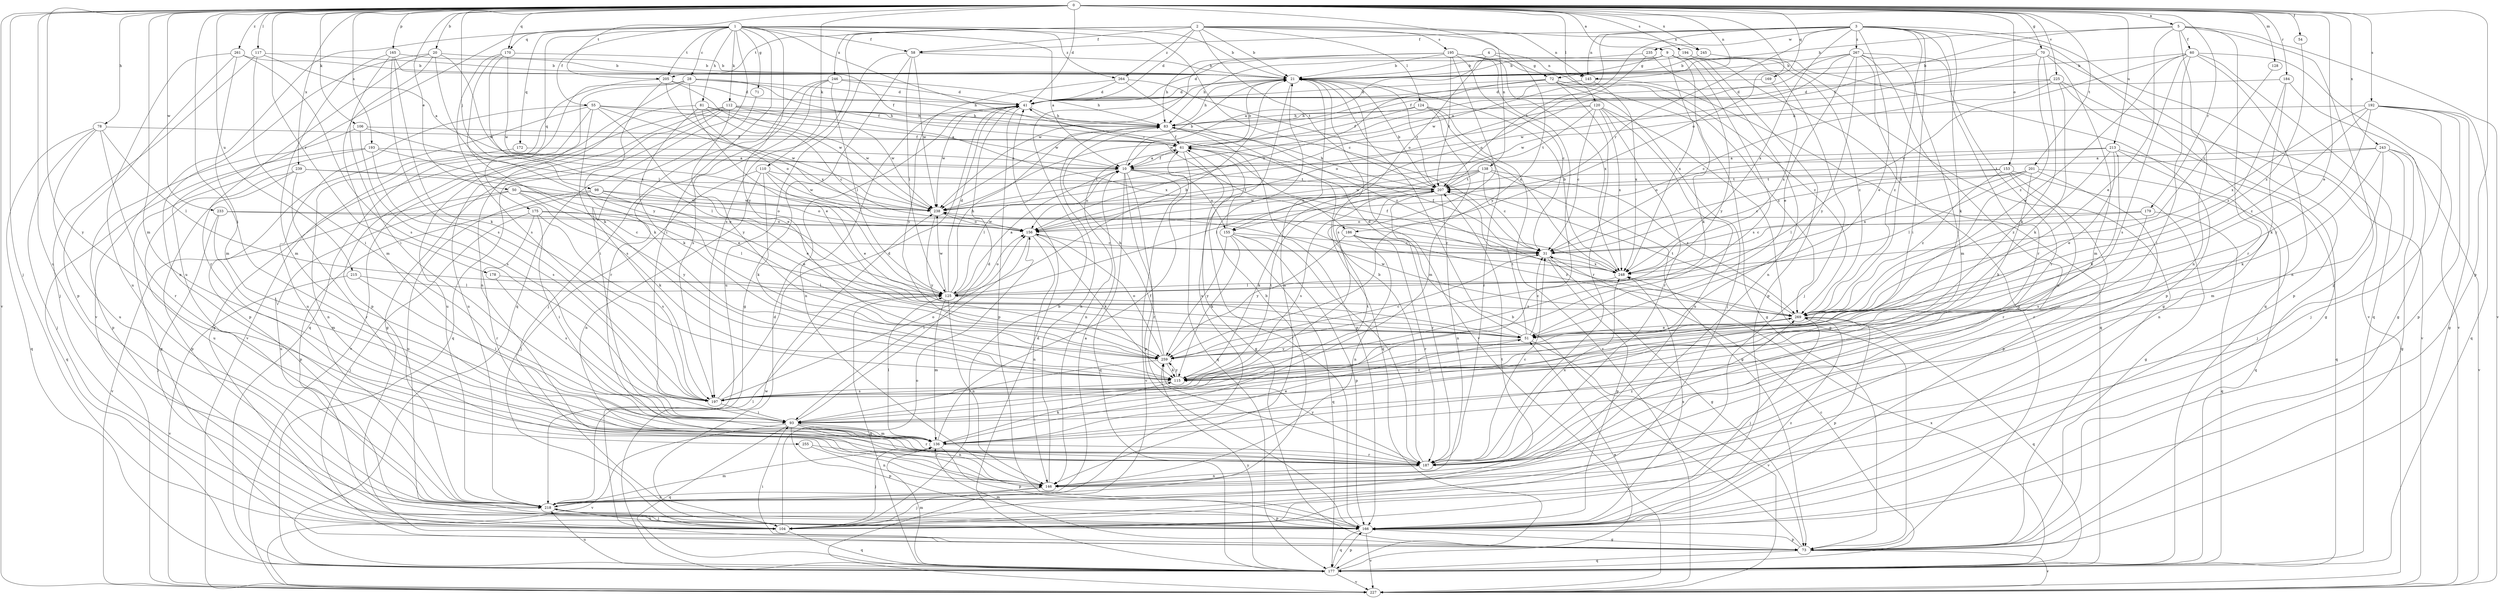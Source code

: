 strict digraph  {
0;
1;
2;
3;
4;
5;
9;
10;
20;
21;
28;
31;
41;
50;
51;
54;
55;
58;
60;
61;
70;
71;
72;
73;
78;
81;
83;
93;
98;
104;
106;
110;
112;
115;
117;
120;
124;
125;
128;
136;
138;
145;
146;
153;
155;
156;
165;
166;
169;
170;
172;
175;
177;
178;
179;
184;
186;
187;
192;
193;
194;
195;
197;
201;
205;
207;
213;
215;
218;
225;
227;
233;
235;
238;
239;
243;
245;
246;
248;
255;
259;
261;
264;
267;
269;
0 -> 5  [label=a];
0 -> 9  [label=a];
0 -> 20  [label=b];
0 -> 41  [label=d];
0 -> 50  [label=e];
0 -> 51  [label=e];
0 -> 54  [label=f];
0 -> 70  [label=g];
0 -> 78  [label=h];
0 -> 93  [label=i];
0 -> 98  [label=j];
0 -> 104  [label=j];
0 -> 106  [label=k];
0 -> 110  [label=k];
0 -> 117  [label=l];
0 -> 120  [label=l];
0 -> 128  [label=m];
0 -> 136  [label=m];
0 -> 138  [label=n];
0 -> 145  [label=n];
0 -> 153  [label=o];
0 -> 155  [label=o];
0 -> 165  [label=p];
0 -> 166  [label=p];
0 -> 169  [label=q];
0 -> 170  [label=q];
0 -> 178  [label=r];
0 -> 179  [label=r];
0 -> 184  [label=r];
0 -> 192  [label=s];
0 -> 193  [label=s];
0 -> 194  [label=s];
0 -> 201  [label=t];
0 -> 205  [label=t];
0 -> 213  [label=u];
0 -> 215  [label=u];
0 -> 218  [label=u];
0 -> 225  [label=v];
0 -> 227  [label=v];
0 -> 233  [label=w];
0 -> 239  [label=x];
0 -> 243  [label=x];
0 -> 245  [label=x];
0 -> 255  [label=y];
0 -> 261  [label=z];
1 -> 10  [label=a];
1 -> 21  [label=b];
1 -> 28  [label=c];
1 -> 31  [label=c];
1 -> 55  [label=f];
1 -> 58  [label=f];
1 -> 71  [label=g];
1 -> 81  [label=h];
1 -> 93  [label=i];
1 -> 112  [label=k];
1 -> 170  [label=q];
1 -> 172  [label=q];
1 -> 175  [label=q];
1 -> 177  [label=q];
1 -> 186  [label=r];
1 -> 205  [label=t];
1 -> 218  [label=u];
1 -> 227  [label=v];
1 -> 259  [label=y];
1 -> 264  [label=z];
2 -> 21  [label=b];
2 -> 41  [label=d];
2 -> 58  [label=f];
2 -> 124  [label=l];
2 -> 145  [label=n];
2 -> 195  [label=s];
2 -> 197  [label=s];
2 -> 205  [label=t];
2 -> 207  [label=t];
2 -> 245  [label=x];
2 -> 246  [label=x];
2 -> 259  [label=y];
2 -> 264  [label=z];
3 -> 51  [label=e];
3 -> 58  [label=f];
3 -> 93  [label=i];
3 -> 115  [label=k];
3 -> 145  [label=n];
3 -> 177  [label=q];
3 -> 186  [label=r];
3 -> 187  [label=r];
3 -> 207  [label=t];
3 -> 227  [label=v];
3 -> 235  [label=w];
3 -> 238  [label=w];
3 -> 248  [label=x];
3 -> 267  [label=z];
3 -> 269  [label=z];
4 -> 41  [label=d];
4 -> 72  [label=g];
4 -> 145  [label=n];
4 -> 155  [label=o];
5 -> 21  [label=b];
5 -> 51  [label=e];
5 -> 60  [label=f];
5 -> 61  [label=f];
5 -> 146  [label=n];
5 -> 166  [label=p];
5 -> 187  [label=r];
5 -> 227  [label=v];
9 -> 10  [label=a];
9 -> 72  [label=g];
9 -> 73  [label=g];
9 -> 83  [label=h];
9 -> 115  [label=k];
9 -> 146  [label=n];
9 -> 166  [label=p];
9 -> 197  [label=s];
9 -> 248  [label=x];
10 -> 21  [label=b];
10 -> 61  [label=f];
10 -> 125  [label=l];
10 -> 155  [label=o];
10 -> 156  [label=o];
10 -> 166  [label=p];
10 -> 177  [label=q];
10 -> 187  [label=r];
10 -> 207  [label=t];
10 -> 227  [label=v];
20 -> 21  [label=b];
20 -> 136  [label=m];
20 -> 146  [label=n];
20 -> 187  [label=r];
20 -> 238  [label=w];
20 -> 259  [label=y];
21 -> 41  [label=d];
21 -> 83  [label=h];
21 -> 146  [label=n];
21 -> 207  [label=t];
21 -> 218  [label=u];
21 -> 227  [label=v];
28 -> 41  [label=d];
28 -> 51  [label=e];
28 -> 61  [label=f];
28 -> 83  [label=h];
28 -> 146  [label=n];
28 -> 166  [label=p];
28 -> 177  [label=q];
31 -> 61  [label=f];
31 -> 73  [label=g];
31 -> 166  [label=p];
31 -> 248  [label=x];
41 -> 83  [label=h];
41 -> 146  [label=n];
41 -> 166  [label=p];
41 -> 238  [label=w];
50 -> 115  [label=k];
50 -> 156  [label=o];
50 -> 218  [label=u];
50 -> 227  [label=v];
50 -> 238  [label=w];
50 -> 259  [label=y];
51 -> 31  [label=c];
51 -> 41  [label=d];
51 -> 207  [label=t];
51 -> 227  [label=v];
51 -> 259  [label=y];
54 -> 269  [label=z];
55 -> 10  [label=a];
55 -> 51  [label=e];
55 -> 73  [label=g];
55 -> 83  [label=h];
55 -> 166  [label=p];
55 -> 197  [label=s];
55 -> 218  [label=u];
55 -> 238  [label=w];
58 -> 21  [label=b];
58 -> 73  [label=g];
58 -> 125  [label=l];
58 -> 218  [label=u];
58 -> 238  [label=w];
60 -> 21  [label=b];
60 -> 31  [label=c];
60 -> 51  [label=e];
60 -> 93  [label=i];
60 -> 146  [label=n];
60 -> 177  [label=q];
60 -> 197  [label=s];
60 -> 227  [label=v];
61 -> 10  [label=a];
61 -> 21  [label=b];
61 -> 73  [label=g];
61 -> 146  [label=n];
61 -> 177  [label=q];
70 -> 21  [label=b];
70 -> 115  [label=k];
70 -> 136  [label=m];
70 -> 166  [label=p];
70 -> 238  [label=w];
70 -> 269  [label=z];
71 -> 93  [label=i];
72 -> 41  [label=d];
72 -> 73  [label=g];
72 -> 104  [label=j];
72 -> 156  [label=o];
72 -> 187  [label=r];
72 -> 238  [label=w];
72 -> 269  [label=z];
73 -> 21  [label=b];
73 -> 93  [label=i];
73 -> 136  [label=m];
73 -> 166  [label=p];
73 -> 177  [label=q];
73 -> 227  [label=v];
78 -> 61  [label=f];
78 -> 104  [label=j];
78 -> 125  [label=l];
78 -> 177  [label=q];
78 -> 187  [label=r];
78 -> 218  [label=u];
81 -> 31  [label=c];
81 -> 83  [label=h];
81 -> 115  [label=k];
81 -> 156  [label=o];
81 -> 218  [label=u];
81 -> 238  [label=w];
83 -> 61  [label=f];
83 -> 166  [label=p];
83 -> 177  [label=q];
93 -> 41  [label=d];
93 -> 136  [label=m];
93 -> 146  [label=n];
93 -> 166  [label=p];
93 -> 177  [label=q];
93 -> 187  [label=r];
93 -> 207  [label=t];
93 -> 227  [label=v];
93 -> 269  [label=z];
98 -> 51  [label=e];
98 -> 156  [label=o];
98 -> 166  [label=p];
98 -> 218  [label=u];
98 -> 238  [label=w];
104 -> 21  [label=b];
104 -> 41  [label=d];
104 -> 156  [label=o];
104 -> 177  [label=q];
104 -> 207  [label=t];
104 -> 218  [label=u];
106 -> 61  [label=f];
106 -> 125  [label=l];
106 -> 166  [label=p];
106 -> 197  [label=s];
110 -> 51  [label=e];
110 -> 104  [label=j];
110 -> 115  [label=k];
110 -> 146  [label=n];
110 -> 207  [label=t];
110 -> 238  [label=w];
112 -> 73  [label=g];
112 -> 83  [label=h];
112 -> 177  [label=q];
112 -> 218  [label=u];
112 -> 227  [label=v];
112 -> 238  [label=w];
112 -> 248  [label=x];
112 -> 259  [label=y];
115 -> 197  [label=s];
115 -> 207  [label=t];
115 -> 259  [label=y];
117 -> 10  [label=a];
117 -> 21  [label=b];
117 -> 93  [label=i];
117 -> 104  [label=j];
120 -> 31  [label=c];
120 -> 73  [label=g];
120 -> 83  [label=h];
120 -> 156  [label=o];
120 -> 187  [label=r];
120 -> 207  [label=t];
120 -> 218  [label=u];
120 -> 248  [label=x];
124 -> 61  [label=f];
124 -> 83  [label=h];
124 -> 136  [label=m];
124 -> 187  [label=r];
124 -> 227  [label=v];
125 -> 10  [label=a];
125 -> 21  [label=b];
125 -> 41  [label=d];
125 -> 83  [label=h];
125 -> 136  [label=m];
125 -> 146  [label=n];
125 -> 156  [label=o];
125 -> 177  [label=q];
125 -> 238  [label=w];
125 -> 269  [label=z];
128 -> 31  [label=c];
136 -> 51  [label=e];
136 -> 61  [label=f];
136 -> 104  [label=j];
136 -> 115  [label=k];
136 -> 125  [label=l];
136 -> 166  [label=p];
136 -> 187  [label=r];
138 -> 31  [label=c];
138 -> 73  [label=g];
138 -> 125  [label=l];
138 -> 156  [label=o];
138 -> 207  [label=t];
138 -> 238  [label=w];
138 -> 269  [label=z];
145 -> 177  [label=q];
145 -> 238  [label=w];
145 -> 248  [label=x];
146 -> 83  [label=h];
146 -> 104  [label=j];
146 -> 218  [label=u];
153 -> 73  [label=g];
153 -> 125  [label=l];
153 -> 166  [label=p];
153 -> 187  [label=r];
153 -> 207  [label=t];
153 -> 269  [label=z];
155 -> 31  [label=c];
155 -> 61  [label=f];
155 -> 115  [label=k];
155 -> 166  [label=p];
155 -> 177  [label=q];
155 -> 187  [label=r];
155 -> 259  [label=y];
156 -> 31  [label=c];
156 -> 93  [label=i];
156 -> 115  [label=k];
156 -> 146  [label=n];
156 -> 238  [label=w];
165 -> 21  [label=b];
165 -> 61  [label=f];
165 -> 93  [label=i];
165 -> 115  [label=k];
165 -> 136  [label=m];
165 -> 197  [label=s];
166 -> 61  [label=f];
166 -> 73  [label=g];
166 -> 177  [label=q];
166 -> 227  [label=v];
166 -> 248  [label=x];
166 -> 269  [label=z];
169 -> 41  [label=d];
169 -> 248  [label=x];
170 -> 21  [label=b];
170 -> 115  [label=k];
170 -> 125  [label=l];
170 -> 197  [label=s];
170 -> 238  [label=w];
172 -> 10  [label=a];
172 -> 146  [label=n];
175 -> 93  [label=i];
175 -> 104  [label=j];
175 -> 125  [label=l];
175 -> 156  [label=o];
175 -> 187  [label=r];
175 -> 197  [label=s];
177 -> 31  [label=c];
177 -> 41  [label=d];
177 -> 51  [label=e];
177 -> 136  [label=m];
177 -> 166  [label=p];
177 -> 218  [label=u];
177 -> 227  [label=v];
177 -> 238  [label=w];
177 -> 248  [label=x];
177 -> 259  [label=y];
178 -> 125  [label=l];
178 -> 197  [label=s];
179 -> 31  [label=c];
179 -> 156  [label=o];
179 -> 177  [label=q];
179 -> 197  [label=s];
184 -> 41  [label=d];
184 -> 73  [label=g];
184 -> 115  [label=k];
184 -> 269  [label=z];
186 -> 31  [label=c];
186 -> 146  [label=n];
186 -> 187  [label=r];
186 -> 259  [label=y];
186 -> 269  [label=z];
187 -> 21  [label=b];
187 -> 31  [label=c];
187 -> 146  [label=n];
187 -> 248  [label=x];
187 -> 259  [label=y];
187 -> 269  [label=z];
192 -> 73  [label=g];
192 -> 83  [label=h];
192 -> 104  [label=j];
192 -> 166  [label=p];
192 -> 177  [label=q];
192 -> 248  [label=x];
192 -> 259  [label=y];
192 -> 269  [label=z];
193 -> 10  [label=a];
193 -> 51  [label=e];
193 -> 73  [label=g];
193 -> 177  [label=q];
193 -> 197  [label=s];
194 -> 21  [label=b];
194 -> 73  [label=g];
194 -> 104  [label=j];
194 -> 269  [label=z];
195 -> 21  [label=b];
195 -> 31  [label=c];
195 -> 83  [label=h];
195 -> 93  [label=i];
195 -> 197  [label=s];
195 -> 207  [label=t];
195 -> 238  [label=w];
195 -> 248  [label=x];
195 -> 269  [label=z];
197 -> 41  [label=d];
197 -> 93  [label=i];
197 -> 156  [label=o];
201 -> 31  [label=c];
201 -> 115  [label=k];
201 -> 125  [label=l];
201 -> 177  [label=q];
201 -> 187  [label=r];
201 -> 207  [label=t];
201 -> 248  [label=x];
205 -> 41  [label=d];
205 -> 115  [label=k];
205 -> 227  [label=v];
205 -> 238  [label=w];
205 -> 248  [label=x];
207 -> 21  [label=b];
207 -> 83  [label=h];
207 -> 115  [label=k];
207 -> 146  [label=n];
207 -> 187  [label=r];
207 -> 197  [label=s];
207 -> 238  [label=w];
213 -> 10  [label=a];
213 -> 51  [label=e];
213 -> 115  [label=k];
213 -> 146  [label=n];
213 -> 156  [label=o];
213 -> 177  [label=q];
213 -> 269  [label=z];
215 -> 93  [label=i];
215 -> 125  [label=l];
215 -> 227  [label=v];
218 -> 10  [label=a];
218 -> 21  [label=b];
218 -> 104  [label=j];
218 -> 125  [label=l];
218 -> 136  [label=m];
218 -> 166  [label=p];
225 -> 31  [label=c];
225 -> 41  [label=d];
225 -> 73  [label=g];
225 -> 115  [label=k];
225 -> 227  [label=v];
225 -> 238  [label=w];
233 -> 31  [label=c];
233 -> 104  [label=j];
233 -> 136  [label=m];
233 -> 156  [label=o];
235 -> 21  [label=b];
235 -> 156  [label=o];
235 -> 259  [label=y];
238 -> 156  [label=o];
238 -> 259  [label=y];
239 -> 51  [label=e];
239 -> 166  [label=p];
239 -> 187  [label=r];
239 -> 207  [label=t];
239 -> 218  [label=u];
243 -> 10  [label=a];
243 -> 73  [label=g];
243 -> 104  [label=j];
243 -> 115  [label=k];
243 -> 136  [label=m];
243 -> 207  [label=t];
243 -> 227  [label=v];
245 -> 21  [label=b];
245 -> 166  [label=p];
246 -> 41  [label=d];
246 -> 83  [label=h];
246 -> 104  [label=j];
246 -> 125  [label=l];
246 -> 187  [label=r];
246 -> 197  [label=s];
248 -> 21  [label=b];
248 -> 61  [label=f];
248 -> 125  [label=l];
255 -> 146  [label=n];
255 -> 187  [label=r];
259 -> 31  [label=c];
259 -> 83  [label=h];
259 -> 93  [label=i];
259 -> 115  [label=k];
259 -> 156  [label=o];
261 -> 21  [label=b];
261 -> 136  [label=m];
261 -> 166  [label=p];
261 -> 197  [label=s];
261 -> 218  [label=u];
264 -> 41  [label=d];
264 -> 248  [label=x];
264 -> 259  [label=y];
264 -> 269  [label=z];
267 -> 10  [label=a];
267 -> 21  [label=b];
267 -> 51  [label=e];
267 -> 61  [label=f];
267 -> 136  [label=m];
267 -> 187  [label=r];
267 -> 218  [label=u];
267 -> 259  [label=y];
267 -> 269  [label=z];
269 -> 51  [label=e];
269 -> 104  [label=j];
269 -> 166  [label=p];
269 -> 177  [label=q];
269 -> 207  [label=t];
269 -> 238  [label=w];
}
